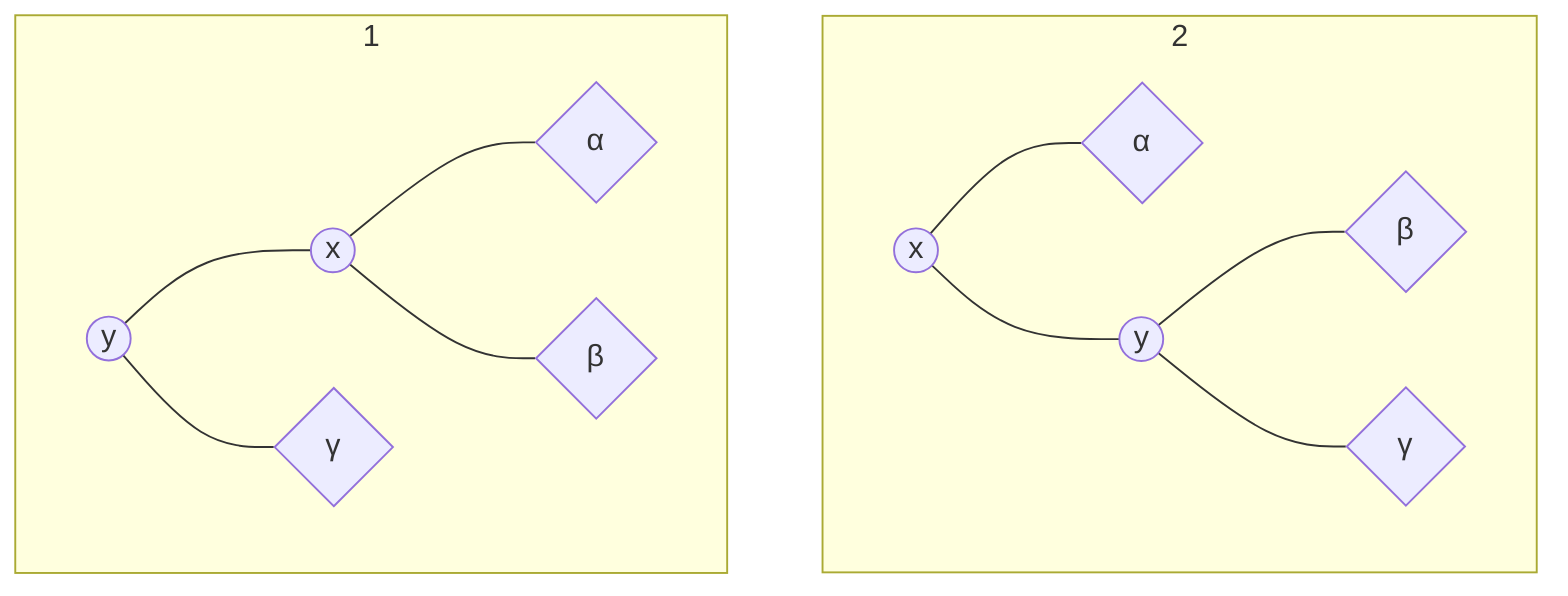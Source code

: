 graph TD
    subgraph 2
    xr((x))
    xr --- ar{α}
    xr --- yr((y))
    yr --- br{β}
    yr --- gr{γ}
    end

    subgraph 1
    yl((y))
    yl --- xl((x))
    yl --- gl{γ}
    xl --- al{α}
    xl --- bl{β}
    end
